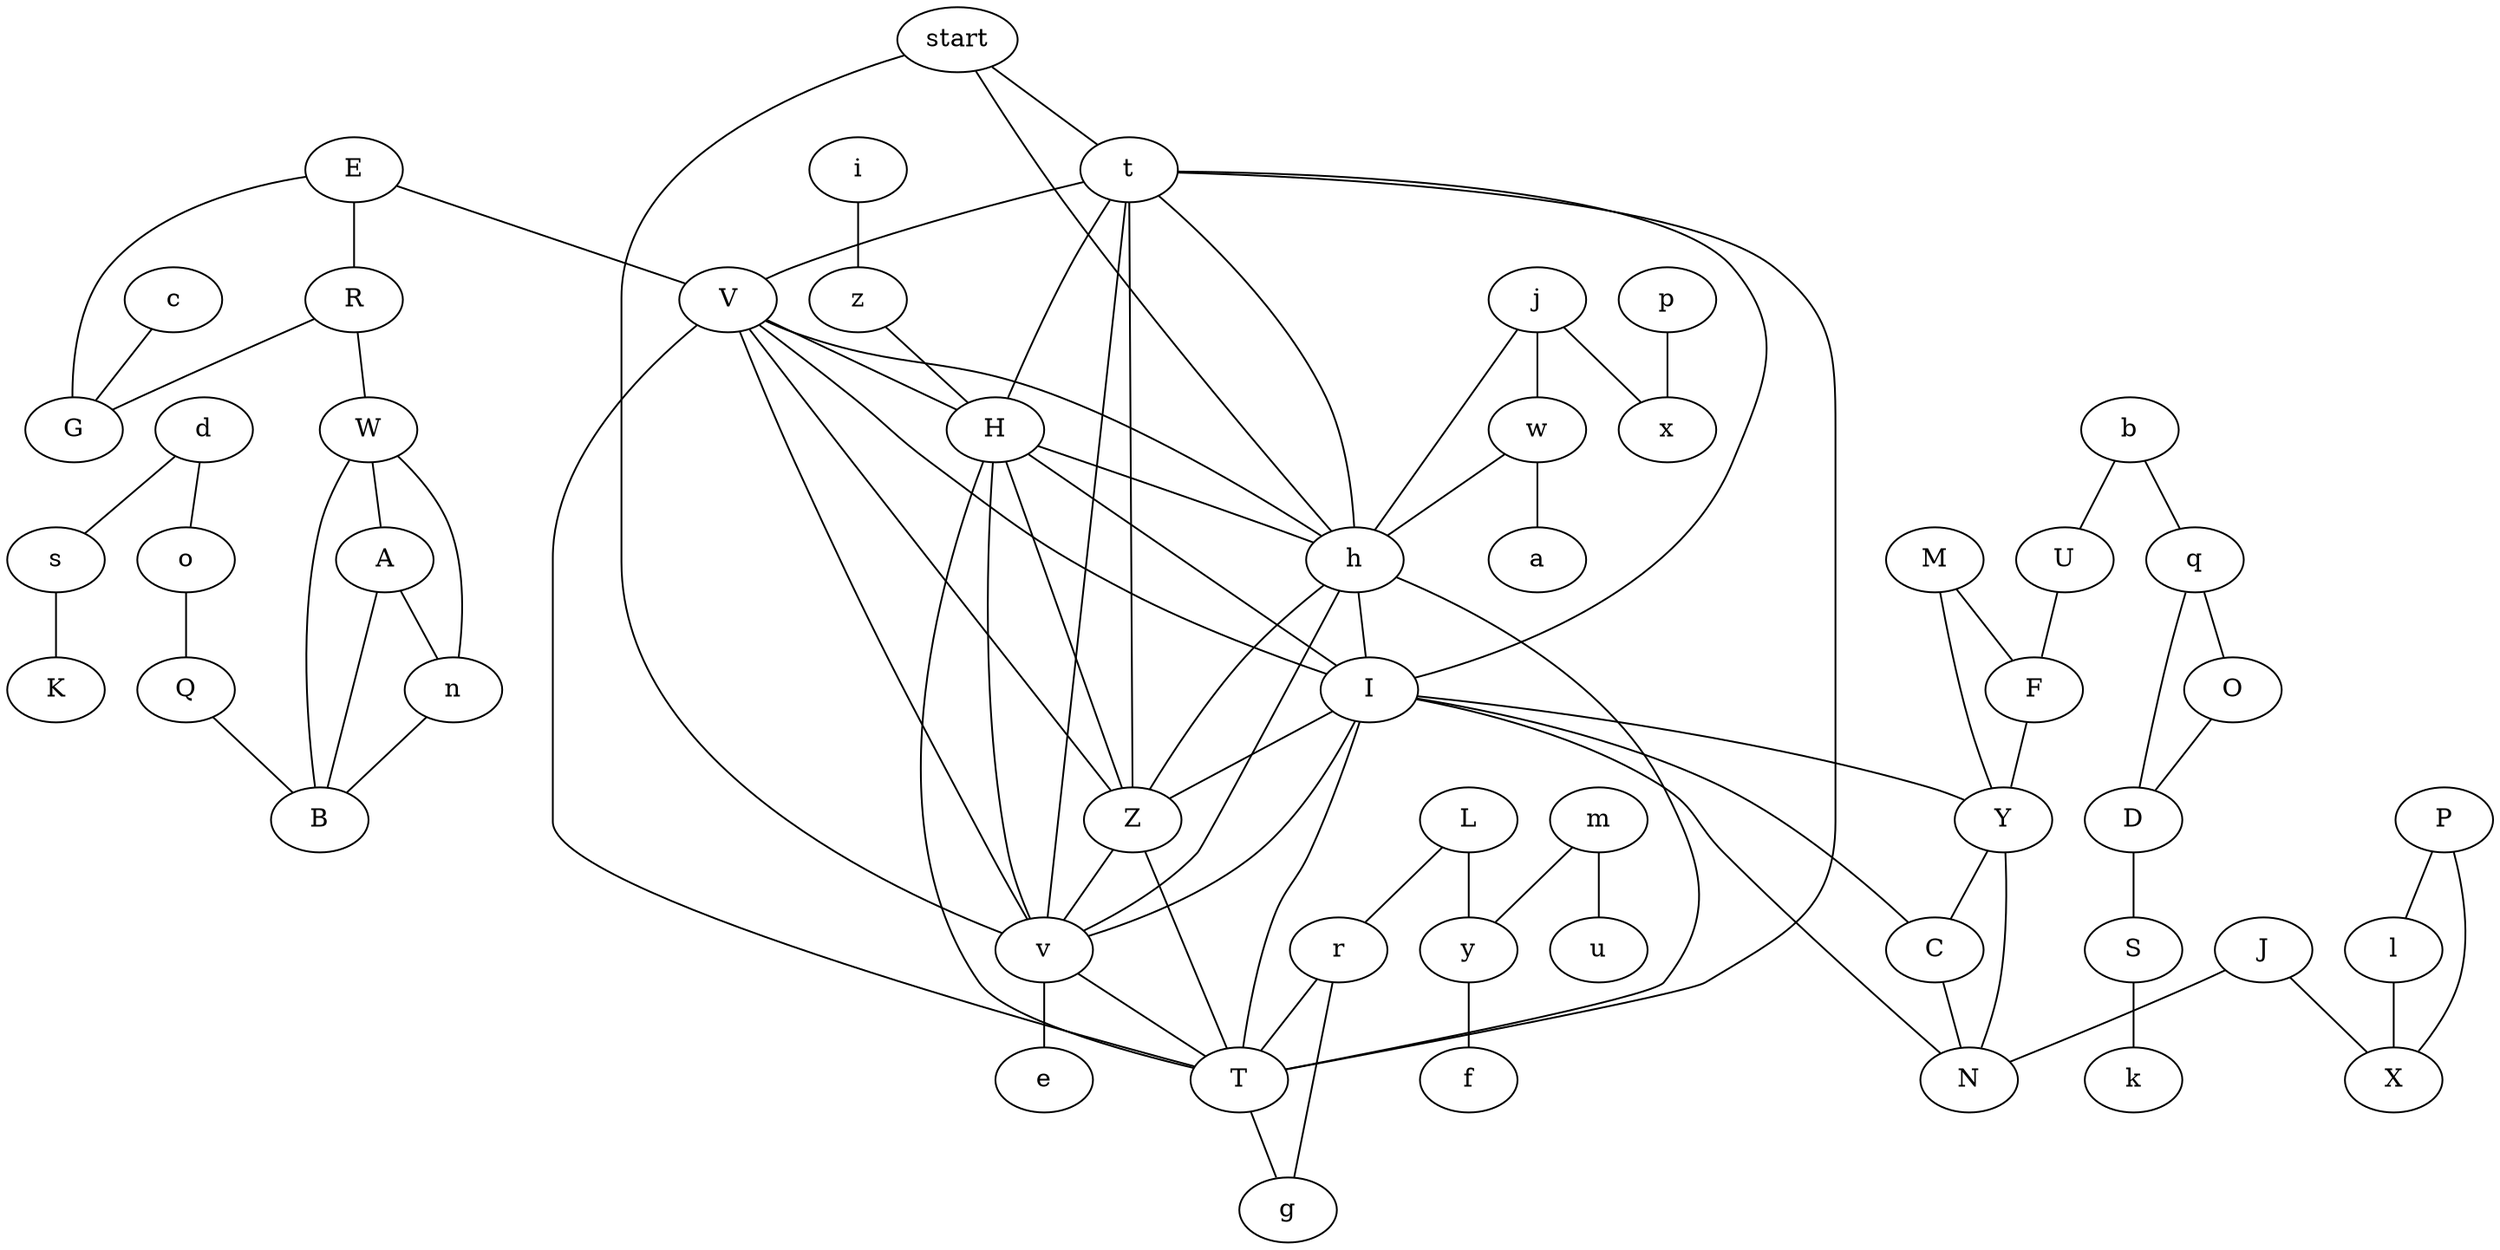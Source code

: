 graph G {
c -- G
E -- V
E -- G
E -- R
R -- W
R -- G
t -- V
t -- h
t -- H
t -- Z
t -- I
t -- T
t -- v
p -- x
V -- h
V -- H
V -- Z
V -- I
V -- T
V -- v
W -- A
W -- n
W -- B
d -- o
d -- s
o -- Q
j -- x
j -- w
j -- h
A -- n
A -- B
Q -- B
w -- a
w -- h
s -- K
n -- B
i -- z
z -- H
H -- h
H -- Z
H -- I
H -- T
H -- v
h -- Z
h -- I
h -- T
h -- v
m -- u
m -- y
I -- Z
I -- C
I -- T
I -- v
I -- N
I -- Y
b -- U
b -- q
Z -- T
Z -- v
q -- O
q -- D
L -- y
L -- r
U -- F
y -- f
M -- F
M -- Y
F -- Y
Y -- N
Y -- C
O -- D
D -- S
C -- N
r -- g
r -- T
S -- k
v -- e
v -- T
P -- l
P -- X
T -- g
l -- X
J -- N
J -- X
start -- h
start -- t
start -- v
}

